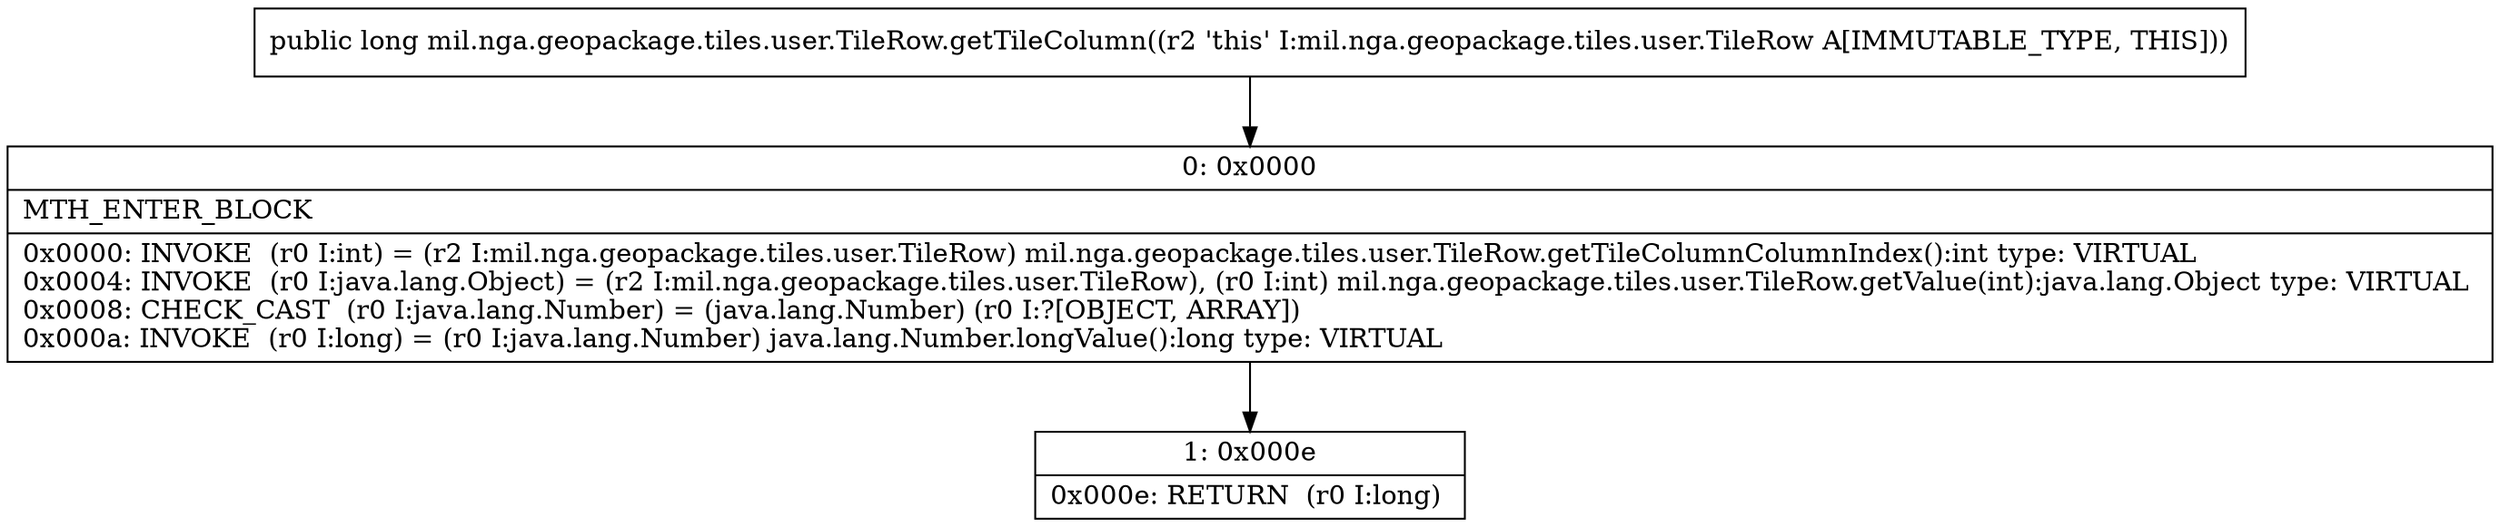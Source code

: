 digraph "CFG formil.nga.geopackage.tiles.user.TileRow.getTileColumn()J" {
Node_0 [shape=record,label="{0\:\ 0x0000|MTH_ENTER_BLOCK\l|0x0000: INVOKE  (r0 I:int) = (r2 I:mil.nga.geopackage.tiles.user.TileRow) mil.nga.geopackage.tiles.user.TileRow.getTileColumnColumnIndex():int type: VIRTUAL \l0x0004: INVOKE  (r0 I:java.lang.Object) = (r2 I:mil.nga.geopackage.tiles.user.TileRow), (r0 I:int) mil.nga.geopackage.tiles.user.TileRow.getValue(int):java.lang.Object type: VIRTUAL \l0x0008: CHECK_CAST  (r0 I:java.lang.Number) = (java.lang.Number) (r0 I:?[OBJECT, ARRAY]) \l0x000a: INVOKE  (r0 I:long) = (r0 I:java.lang.Number) java.lang.Number.longValue():long type: VIRTUAL \l}"];
Node_1 [shape=record,label="{1\:\ 0x000e|0x000e: RETURN  (r0 I:long) \l}"];
MethodNode[shape=record,label="{public long mil.nga.geopackage.tiles.user.TileRow.getTileColumn((r2 'this' I:mil.nga.geopackage.tiles.user.TileRow A[IMMUTABLE_TYPE, THIS])) }"];
MethodNode -> Node_0;
Node_0 -> Node_1;
}

